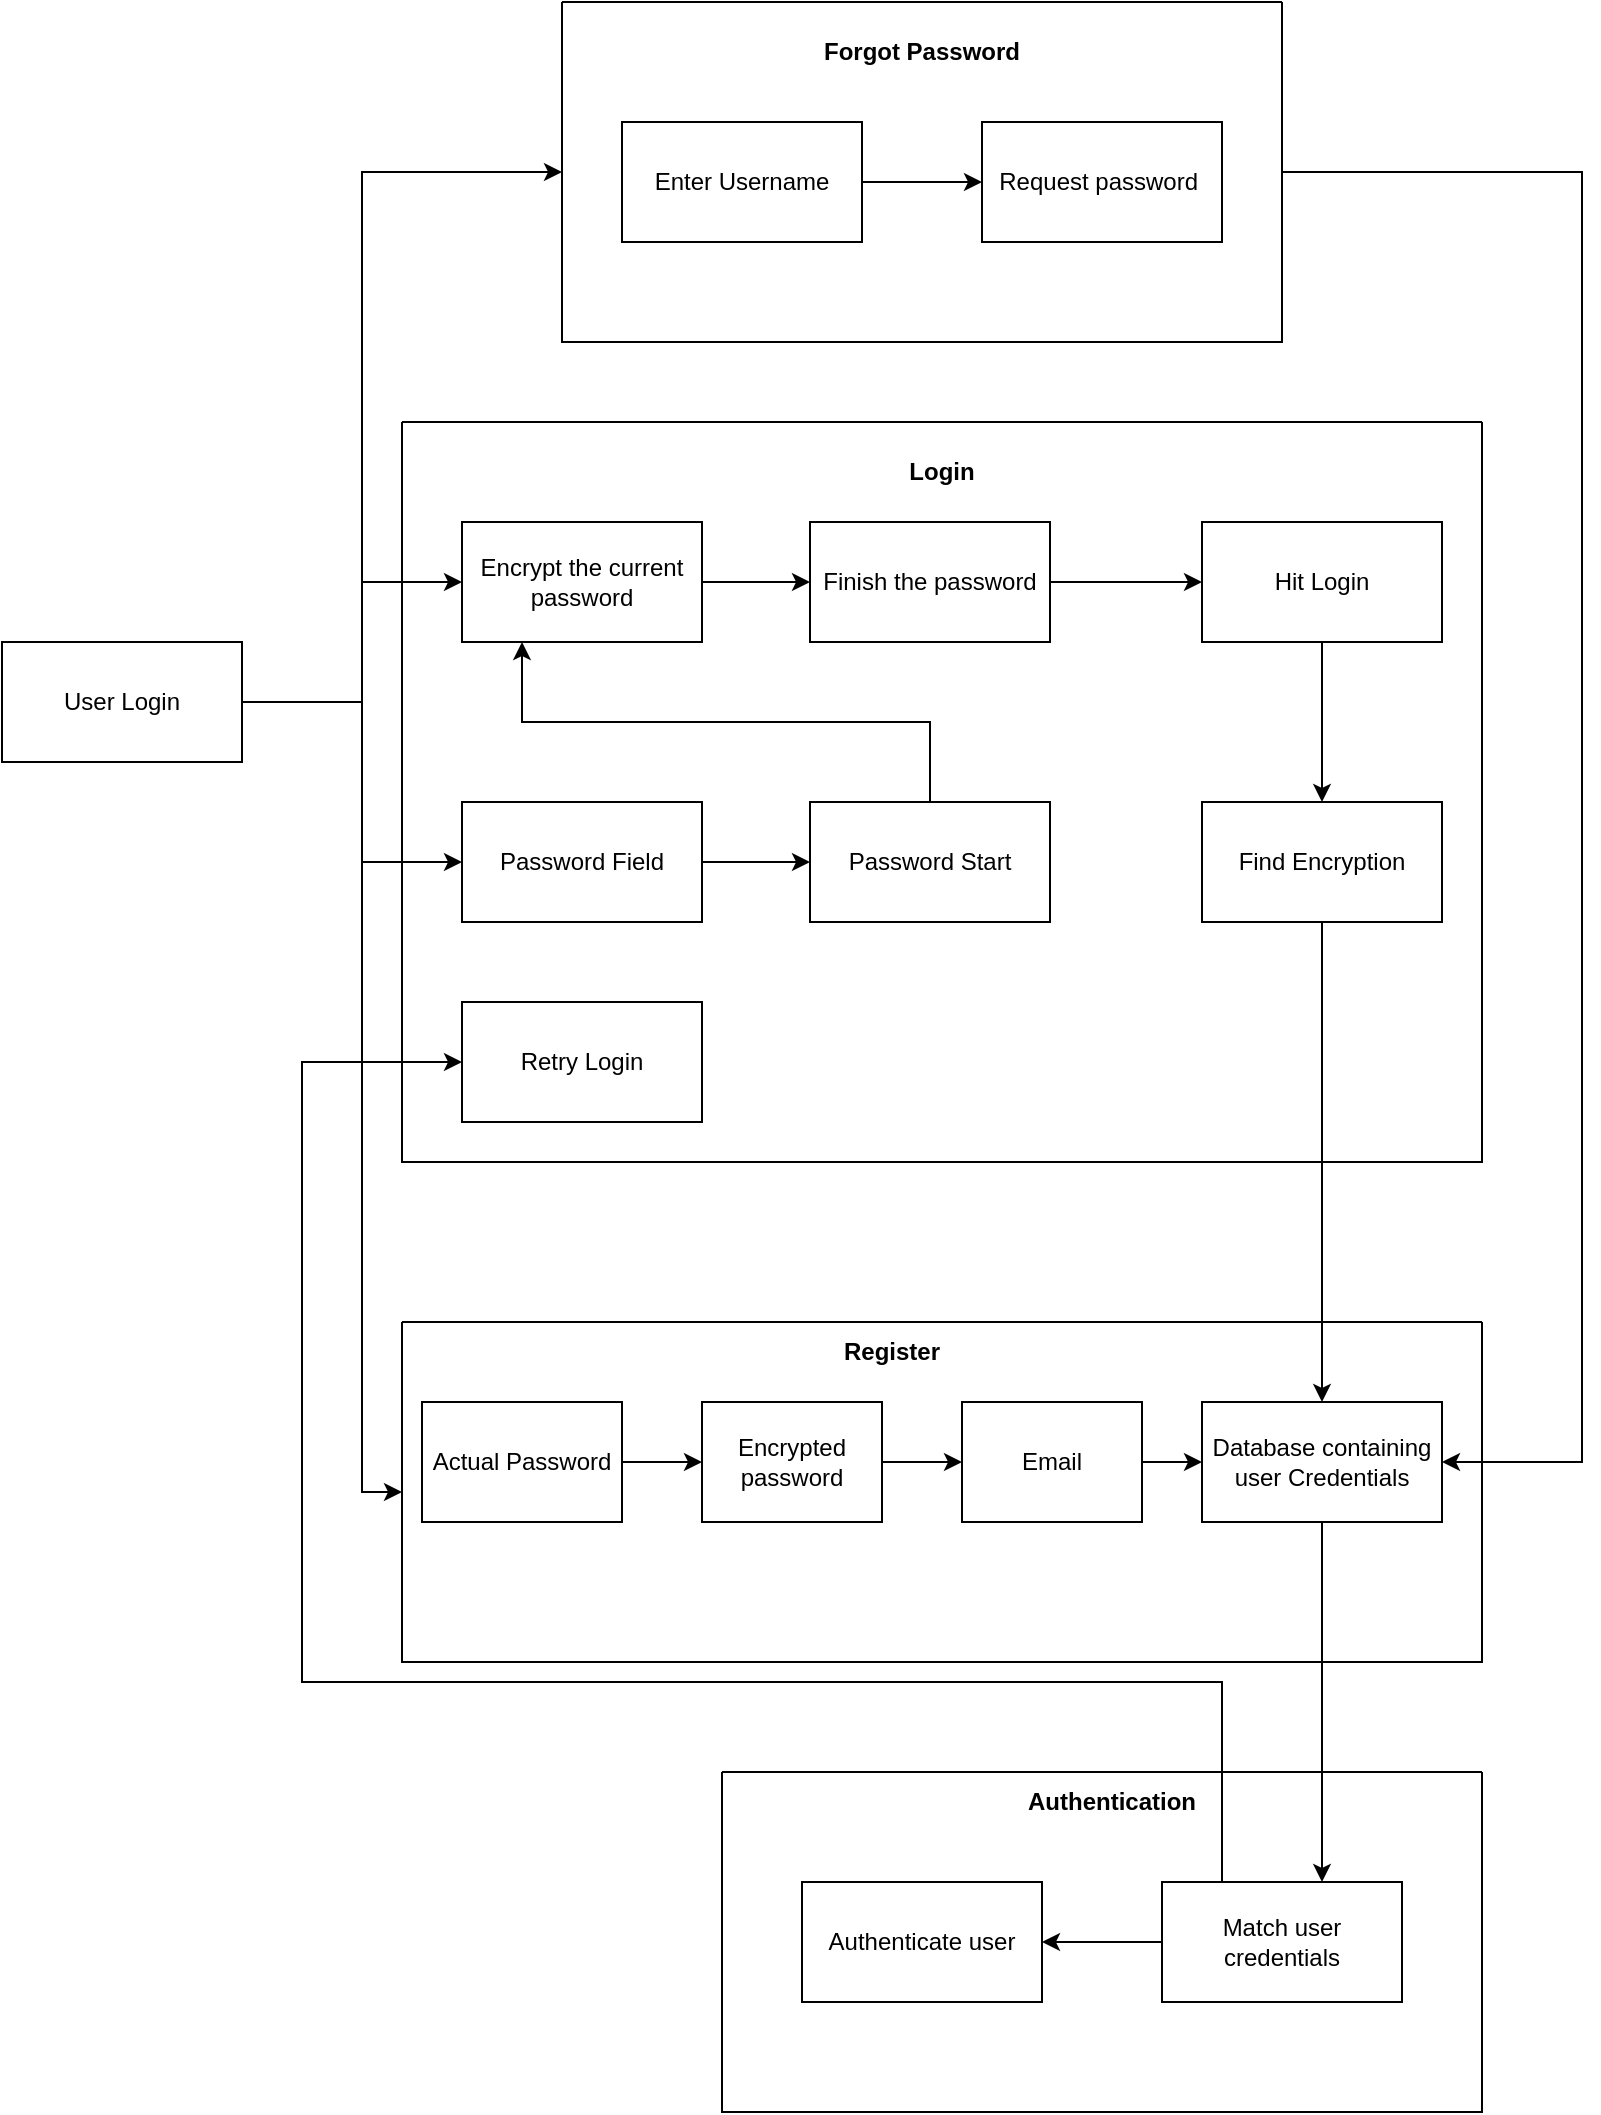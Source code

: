 <mxfile version="20.0.3" type="device"><diagram id="A6zAslTtmUKiCLgX4ABA" name="Page-1"><mxGraphModel dx="1578" dy="876" grid="1" gridSize="10" guides="1" tooltips="1" connect="1" arrows="1" fold="1" page="1" pageScale="1" pageWidth="827" pageHeight="1169" math="0" shadow="0"><root><mxCell id="0"/><mxCell id="1" parent="0"/><mxCell id="kNegTWzitVLpBJ0REgqR-8" style="edgeStyle=orthogonalEdgeStyle;rounded=0;orthogonalLoop=1;jettySize=auto;html=1;exitX=1;exitY=0.5;exitDx=0;exitDy=0;entryX=0;entryY=0.5;entryDx=0;entryDy=0;" edge="1" parent="1" source="kNegTWzitVLpBJ0REgqR-1" target="kNegTWzitVLpBJ0REgqR-3"><mxGeometry relative="1" as="geometry"><Array as="points"><mxPoint x="190" y="350"/><mxPoint x="190" y="290"/></Array></mxGeometry></mxCell><mxCell id="kNegTWzitVLpBJ0REgqR-9" style="edgeStyle=orthogonalEdgeStyle;rounded=0;orthogonalLoop=1;jettySize=auto;html=1;exitX=1;exitY=0.5;exitDx=0;exitDy=0;entryX=0;entryY=0.5;entryDx=0;entryDy=0;" edge="1" parent="1" source="kNegTWzitVLpBJ0REgqR-1" target="kNegTWzitVLpBJ0REgqR-6"><mxGeometry relative="1" as="geometry"><Array as="points"><mxPoint x="190" y="350"/><mxPoint x="190" y="430"/></Array></mxGeometry></mxCell><mxCell id="kNegTWzitVLpBJ0REgqR-30" style="edgeStyle=orthogonalEdgeStyle;rounded=0;orthogonalLoop=1;jettySize=auto;html=1;exitX=1;exitY=0.5;exitDx=0;exitDy=0;entryX=0;entryY=0.5;entryDx=0;entryDy=0;" edge="1" parent="1" source="kNegTWzitVLpBJ0REgqR-1" target="kNegTWzitVLpBJ0REgqR-36"><mxGeometry relative="1" as="geometry"><mxPoint x="240" y="160" as="targetPoint"/><Array as="points"><mxPoint x="190" y="350"/><mxPoint x="190" y="85"/></Array></mxGeometry></mxCell><mxCell id="kNegTWzitVLpBJ0REgqR-58" style="edgeStyle=orthogonalEdgeStyle;rounded=0;orthogonalLoop=1;jettySize=auto;html=1;exitX=1;exitY=0.5;exitDx=0;exitDy=0;entryX=0;entryY=0.5;entryDx=0;entryDy=0;" edge="1" parent="1" source="kNegTWzitVLpBJ0REgqR-1" target="kNegTWzitVLpBJ0REgqR-45"><mxGeometry relative="1" as="geometry"><Array as="points"><mxPoint x="190" y="350"/><mxPoint x="190" y="745"/></Array></mxGeometry></mxCell><mxCell id="kNegTWzitVLpBJ0REgqR-1" value="User Login" style="rounded=0;whiteSpace=wrap;html=1;" vertex="1" parent="1"><mxGeometry x="10" y="320" width="120" height="60" as="geometry"/></mxCell><mxCell id="kNegTWzitVLpBJ0REgqR-12" style="edgeStyle=orthogonalEdgeStyle;rounded=0;orthogonalLoop=1;jettySize=auto;html=1;exitX=1;exitY=0.5;exitDx=0;exitDy=0;entryX=0;entryY=0.5;entryDx=0;entryDy=0;" edge="1" parent="1" source="kNegTWzitVLpBJ0REgqR-3" target="kNegTWzitVLpBJ0REgqR-5"><mxGeometry relative="1" as="geometry"/></mxCell><mxCell id="kNegTWzitVLpBJ0REgqR-3" value="Encrypt the current password" style="rounded=0;whiteSpace=wrap;html=1;" vertex="1" parent="1"><mxGeometry x="240" y="260" width="120" height="60" as="geometry"/></mxCell><mxCell id="kNegTWzitVLpBJ0REgqR-14" style="edgeStyle=orthogonalEdgeStyle;rounded=0;orthogonalLoop=1;jettySize=auto;html=1;exitX=1;exitY=0.5;exitDx=0;exitDy=0;entryX=0;entryY=0.5;entryDx=0;entryDy=0;" edge="1" parent="1" source="kNegTWzitVLpBJ0REgqR-5" target="kNegTWzitVLpBJ0REgqR-13"><mxGeometry relative="1" as="geometry"/></mxCell><mxCell id="kNegTWzitVLpBJ0REgqR-5" value="Finish the password" style="rounded=0;whiteSpace=wrap;html=1;" vertex="1" parent="1"><mxGeometry x="414" y="260" width="120" height="60" as="geometry"/></mxCell><mxCell id="kNegTWzitVLpBJ0REgqR-10" style="edgeStyle=orthogonalEdgeStyle;rounded=0;orthogonalLoop=1;jettySize=auto;html=1;exitX=1;exitY=0.5;exitDx=0;exitDy=0;entryX=0;entryY=0.5;entryDx=0;entryDy=0;" edge="1" parent="1" source="kNegTWzitVLpBJ0REgqR-6" target="kNegTWzitVLpBJ0REgqR-7"><mxGeometry relative="1" as="geometry"/></mxCell><mxCell id="kNegTWzitVLpBJ0REgqR-6" value="Password Field" style="rounded=0;whiteSpace=wrap;html=1;" vertex="1" parent="1"><mxGeometry x="240" y="400" width="120" height="60" as="geometry"/></mxCell><mxCell id="kNegTWzitVLpBJ0REgqR-11" style="edgeStyle=orthogonalEdgeStyle;rounded=0;orthogonalLoop=1;jettySize=auto;html=1;exitX=0.5;exitY=0;exitDx=0;exitDy=0;entryX=0.25;entryY=1;entryDx=0;entryDy=0;" edge="1" parent="1" source="kNegTWzitVLpBJ0REgqR-7" target="kNegTWzitVLpBJ0REgqR-3"><mxGeometry relative="1" as="geometry"/></mxCell><mxCell id="kNegTWzitVLpBJ0REgqR-7" value="Password Start" style="rounded=0;whiteSpace=wrap;html=1;" vertex="1" parent="1"><mxGeometry x="414" y="400" width="120" height="60" as="geometry"/></mxCell><mxCell id="kNegTWzitVLpBJ0REgqR-18" style="edgeStyle=orthogonalEdgeStyle;rounded=0;orthogonalLoop=1;jettySize=auto;html=1;exitX=0.5;exitY=1;exitDx=0;exitDy=0;entryX=0.5;entryY=0;entryDx=0;entryDy=0;" edge="1" parent="1" source="kNegTWzitVLpBJ0REgqR-15" target="kNegTWzitVLpBJ0REgqR-17"><mxGeometry relative="1" as="geometry"><mxPoint x="650" y="545" as="sourcePoint"/><Array as="points"><mxPoint x="670" y="570"/><mxPoint x="670" y="570"/></Array></mxGeometry></mxCell><mxCell id="kNegTWzitVLpBJ0REgqR-20" style="edgeStyle=orthogonalEdgeStyle;rounded=0;orthogonalLoop=1;jettySize=auto;html=1;exitX=0.5;exitY=1;exitDx=0;exitDy=0;" edge="1" parent="1" source="kNegTWzitVLpBJ0REgqR-17"><mxGeometry relative="1" as="geometry"><mxPoint x="650" y="805" as="sourcePoint"/><mxPoint x="670" y="940" as="targetPoint"/><Array as="points"><mxPoint x="670" y="939"/></Array></mxGeometry></mxCell><mxCell id="kNegTWzitVLpBJ0REgqR-34" style="edgeStyle=orthogonalEdgeStyle;rounded=0;orthogonalLoop=1;jettySize=auto;html=1;exitX=0;exitY=0.5;exitDx=0;exitDy=0;entryX=1;entryY=0.5;entryDx=0;entryDy=0;" edge="1" parent="1" source="kNegTWzitVLpBJ0REgqR-19" target="kNegTWzitVLpBJ0REgqR-33"><mxGeometry relative="1" as="geometry"/></mxCell><mxCell id="kNegTWzitVLpBJ0REgqR-35" style="edgeStyle=orthogonalEdgeStyle;rounded=0;orthogonalLoop=1;jettySize=auto;html=1;exitX=0.25;exitY=0;exitDx=0;exitDy=0;entryX=0;entryY=0.5;entryDx=0;entryDy=0;" edge="1" parent="1" source="kNegTWzitVLpBJ0REgqR-19" target="kNegTWzitVLpBJ0REgqR-21"><mxGeometry relative="1" as="geometry"><mxPoint x="300" y="680" as="targetPoint"/><Array as="points"><mxPoint x="620" y="840"/><mxPoint x="160" y="840"/><mxPoint x="160" y="530"/></Array></mxGeometry></mxCell><mxCell id="kNegTWzitVLpBJ0REgqR-19" value="Match user credentials" style="rounded=0;whiteSpace=wrap;html=1;" vertex="1" parent="1"><mxGeometry x="590" y="940" width="120" height="60" as="geometry"/></mxCell><mxCell id="kNegTWzitVLpBJ0REgqR-32" style="edgeStyle=orthogonalEdgeStyle;rounded=0;orthogonalLoop=1;jettySize=auto;html=1;exitX=1;exitY=0.5;exitDx=0;exitDy=0;entryX=1;entryY=0.5;entryDx=0;entryDy=0;" edge="1" parent="1" source="kNegTWzitVLpBJ0REgqR-36" target="kNegTWzitVLpBJ0REgqR-17"><mxGeometry relative="1" as="geometry"><mxPoint x="650" y="170.0" as="sourcePoint"/><Array as="points"><mxPoint x="800" y="85"/><mxPoint x="800" y="730"/></Array></mxGeometry></mxCell><mxCell id="kNegTWzitVLpBJ0REgqR-33" value="Authenticate user" style="rounded=0;whiteSpace=wrap;html=1;" vertex="1" parent="1"><mxGeometry x="410" y="940" width="120" height="60" as="geometry"/></mxCell><mxCell id="kNegTWzitVLpBJ0REgqR-36" value="" style="swimlane;startSize=0;" vertex="1" parent="1"><mxGeometry x="290" width="360" height="170" as="geometry"/></mxCell><mxCell id="kNegTWzitVLpBJ0REgqR-28" value="&lt;b&gt;Forgot Password&lt;/b&gt;" style="text;html=1;strokeColor=none;fillColor=none;align=center;verticalAlign=middle;whiteSpace=wrap;rounded=0;" vertex="1" parent="kNegTWzitVLpBJ0REgqR-36"><mxGeometry x="125" y="10" width="110" height="30" as="geometry"/></mxCell><mxCell id="kNegTWzitVLpBJ0REgqR-29" value="Request password&amp;nbsp;" style="rounded=0;whiteSpace=wrap;html=1;" vertex="1" parent="kNegTWzitVLpBJ0REgqR-36"><mxGeometry x="210" y="60" width="120" height="60" as="geometry"/></mxCell><mxCell id="kNegTWzitVLpBJ0REgqR-27" value="Enter Username" style="rounded=0;whiteSpace=wrap;html=1;" vertex="1" parent="kNegTWzitVLpBJ0REgqR-36"><mxGeometry x="30" y="60" width="120" height="60" as="geometry"/></mxCell><mxCell id="kNegTWzitVLpBJ0REgqR-31" style="edgeStyle=orthogonalEdgeStyle;rounded=0;orthogonalLoop=1;jettySize=auto;html=1;exitX=1;exitY=0.5;exitDx=0;exitDy=0;entryX=0;entryY=0.5;entryDx=0;entryDy=0;" edge="1" parent="kNegTWzitVLpBJ0REgqR-36" source="kNegTWzitVLpBJ0REgqR-27" target="kNegTWzitVLpBJ0REgqR-29"><mxGeometry relative="1" as="geometry"><Array as="points"><mxPoint x="190" y="90"/><mxPoint x="190" y="90"/></Array></mxGeometry></mxCell><mxCell id="kNegTWzitVLpBJ0REgqR-40" value="" style="swimlane;startSize=0;" vertex="1" parent="1"><mxGeometry x="210" y="210" width="540" height="370" as="geometry"/></mxCell><mxCell id="kNegTWzitVLpBJ0REgqR-41" value="&lt;b&gt;Login&lt;/b&gt;" style="text;html=1;strokeColor=none;fillColor=none;align=center;verticalAlign=middle;whiteSpace=wrap;rounded=0;" vertex="1" parent="kNegTWzitVLpBJ0REgqR-40"><mxGeometry x="215" y="10" width="110" height="30" as="geometry"/></mxCell><mxCell id="kNegTWzitVLpBJ0REgqR-21" value="Retry Login" style="rounded=0;whiteSpace=wrap;html=1;" vertex="1" parent="kNegTWzitVLpBJ0REgqR-40"><mxGeometry x="30" y="290" width="120" height="60" as="geometry"/></mxCell><mxCell id="kNegTWzitVLpBJ0REgqR-15" value="Find Encryption" style="rounded=0;whiteSpace=wrap;html=1;" vertex="1" parent="kNegTWzitVLpBJ0REgqR-40"><mxGeometry x="400" y="190" width="120" height="60" as="geometry"/></mxCell><mxCell id="kNegTWzitVLpBJ0REgqR-13" value="Hit Login" style="rounded=0;whiteSpace=wrap;html=1;" vertex="1" parent="kNegTWzitVLpBJ0REgqR-40"><mxGeometry x="400" y="50" width="120" height="60" as="geometry"/></mxCell><mxCell id="kNegTWzitVLpBJ0REgqR-16" style="edgeStyle=orthogonalEdgeStyle;rounded=0;orthogonalLoop=1;jettySize=auto;html=1;exitX=0.5;exitY=1;exitDx=0;exitDy=0;entryX=0.5;entryY=0;entryDx=0;entryDy=0;" edge="1" parent="kNegTWzitVLpBJ0REgqR-40" source="kNegTWzitVLpBJ0REgqR-13" target="kNegTWzitVLpBJ0REgqR-15"><mxGeometry relative="1" as="geometry"/></mxCell><mxCell id="kNegTWzitVLpBJ0REgqR-45" value="" style="swimlane;startSize=0;" vertex="1" parent="1"><mxGeometry x="210" y="660" width="540" height="170" as="geometry"/></mxCell><mxCell id="kNegTWzitVLpBJ0REgqR-46" value="&lt;b&gt;Register&lt;/b&gt;" style="text;html=1;strokeColor=none;fillColor=none;align=center;verticalAlign=middle;whiteSpace=wrap;rounded=0;" vertex="1" parent="kNegTWzitVLpBJ0REgqR-45"><mxGeometry x="190" width="110" height="30" as="geometry"/></mxCell><mxCell id="kNegTWzitVLpBJ0REgqR-61" style="edgeStyle=orthogonalEdgeStyle;rounded=0;orthogonalLoop=1;jettySize=auto;html=1;exitX=1;exitY=0.5;exitDx=0;exitDy=0;entryX=0;entryY=0.5;entryDx=0;entryDy=0;" edge="1" parent="kNegTWzitVLpBJ0REgqR-45" source="kNegTWzitVLpBJ0REgqR-47" target="kNegTWzitVLpBJ0REgqR-60"><mxGeometry relative="1" as="geometry"/></mxCell><mxCell id="kNegTWzitVLpBJ0REgqR-47" value="Encrypted password" style="rounded=0;whiteSpace=wrap;html=1;" vertex="1" parent="kNegTWzitVLpBJ0REgqR-45"><mxGeometry x="150" y="40" width="90" height="60" as="geometry"/></mxCell><mxCell id="kNegTWzitVLpBJ0REgqR-50" style="edgeStyle=orthogonalEdgeStyle;rounded=0;orthogonalLoop=1;jettySize=auto;html=1;exitX=1;exitY=0.5;exitDx=0;exitDy=0;entryX=0;entryY=0.5;entryDx=0;entryDy=0;" edge="1" parent="kNegTWzitVLpBJ0REgqR-45" source="kNegTWzitVLpBJ0REgqR-48" target="kNegTWzitVLpBJ0REgqR-47"><mxGeometry relative="1" as="geometry"/></mxCell><mxCell id="kNegTWzitVLpBJ0REgqR-48" value="Actual Password" style="rounded=0;whiteSpace=wrap;html=1;" vertex="1" parent="kNegTWzitVLpBJ0REgqR-45"><mxGeometry x="10" y="40" width="100" height="60" as="geometry"/></mxCell><mxCell id="kNegTWzitVLpBJ0REgqR-17" value="Database containing user Credentials" style="rounded=0;whiteSpace=wrap;html=1;" vertex="1" parent="kNegTWzitVLpBJ0REgqR-45"><mxGeometry x="400" y="40" width="120" height="60" as="geometry"/></mxCell><mxCell id="kNegTWzitVLpBJ0REgqR-62" style="edgeStyle=orthogonalEdgeStyle;rounded=0;orthogonalLoop=1;jettySize=auto;html=1;exitX=1;exitY=0.5;exitDx=0;exitDy=0;entryX=0;entryY=0.5;entryDx=0;entryDy=0;" edge="1" parent="kNegTWzitVLpBJ0REgqR-45" source="kNegTWzitVLpBJ0REgqR-60" target="kNegTWzitVLpBJ0REgqR-17"><mxGeometry relative="1" as="geometry"/></mxCell><mxCell id="kNegTWzitVLpBJ0REgqR-60" value="Email" style="rounded=0;whiteSpace=wrap;html=1;" vertex="1" parent="kNegTWzitVLpBJ0REgqR-45"><mxGeometry x="280" y="40" width="90" height="60" as="geometry"/></mxCell><mxCell id="kNegTWzitVLpBJ0REgqR-52" value="" style="swimlane;startSize=0;" vertex="1" parent="1"><mxGeometry x="370" y="885" width="380" height="170" as="geometry"/></mxCell><mxCell id="kNegTWzitVLpBJ0REgqR-53" value="&lt;b&gt;Authentication&lt;/b&gt;" style="text;html=1;strokeColor=none;fillColor=none;align=center;verticalAlign=middle;whiteSpace=wrap;rounded=0;" vertex="1" parent="kNegTWzitVLpBJ0REgqR-52"><mxGeometry x="140" width="110" height="30" as="geometry"/></mxCell></root></mxGraphModel></diagram></mxfile>